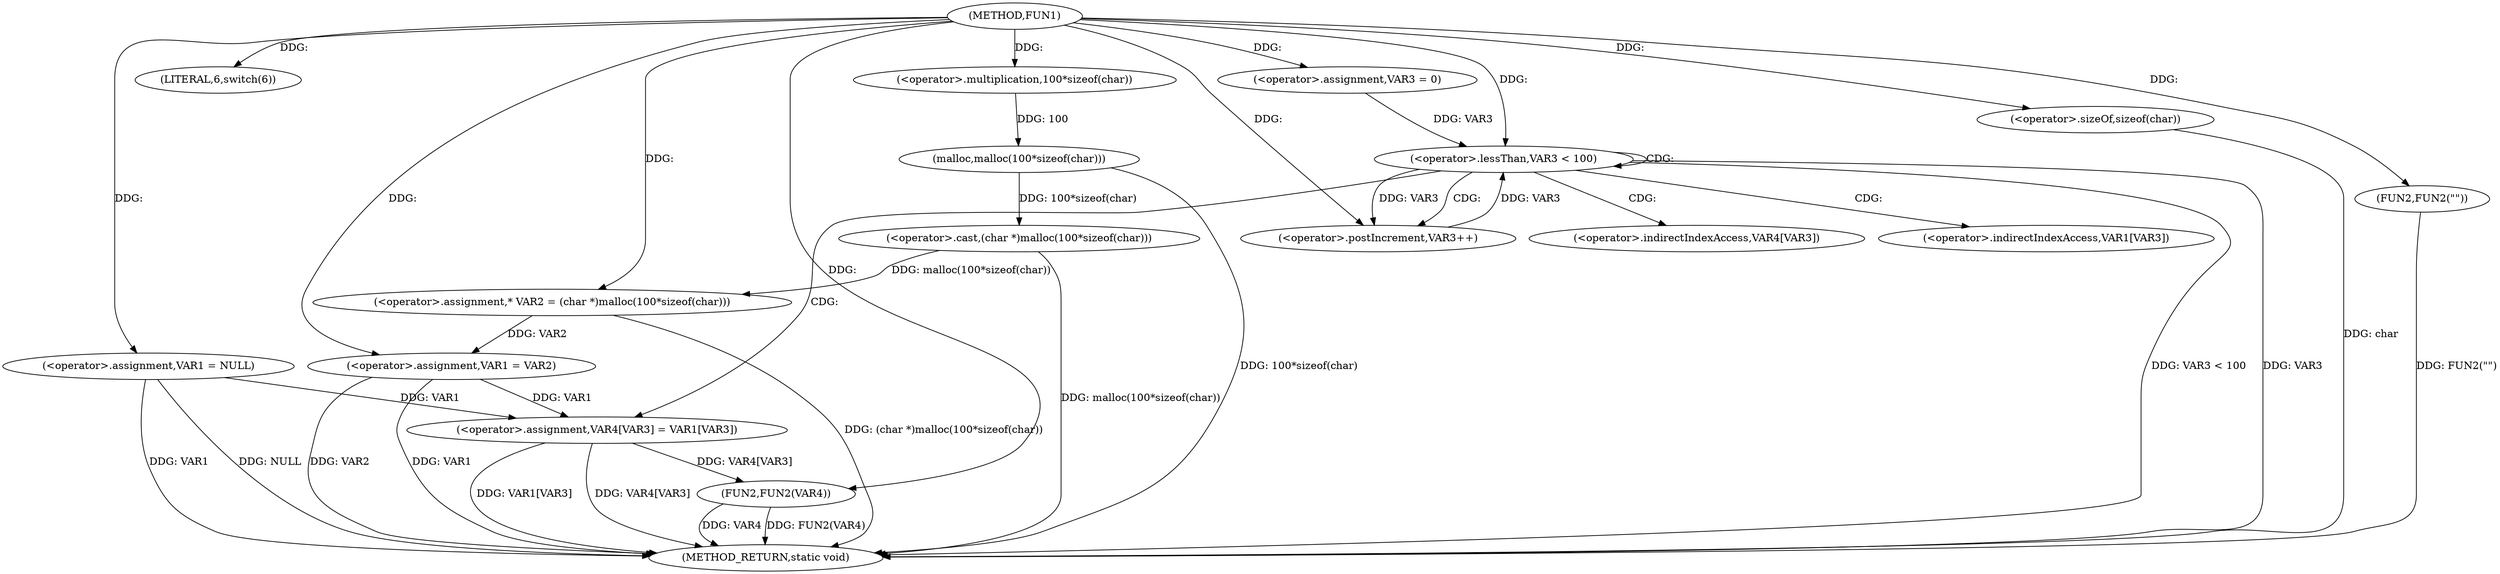 digraph FUN1 {  
"1000100" [label = "(METHOD,FUN1)" ]
"1000151" [label = "(METHOD_RETURN,static void)" ]
"1000103" [label = "(<operator>.assignment,VAR1 = NULL)" ]
"1000107" [label = "(LITERAL,6,switch(6))" ]
"1000112" [label = "(<operator>.assignment,* VAR2 = (char *)malloc(100*sizeof(char)))" ]
"1000114" [label = "(<operator>.cast,(char *)malloc(100*sizeof(char)))" ]
"1000116" [label = "(malloc,malloc(100*sizeof(char)))" ]
"1000117" [label = "(<operator>.multiplication,100*sizeof(char))" ]
"1000119" [label = "(<operator>.sizeOf,sizeof(char))" ]
"1000121" [label = "(<operator>.assignment,VAR1 = VAR2)" ]
"1000126" [label = "(FUN2,FUN2(\"\"))" ]
"1000133" [label = "(<operator>.assignment,VAR3 = 0)" ]
"1000136" [label = "(<operator>.lessThan,VAR3 < 100)" ]
"1000139" [label = "(<operator>.postIncrement,VAR3++)" ]
"1000142" [label = "(<operator>.assignment,VAR4[VAR3] = VAR1[VAR3])" ]
"1000149" [label = "(FUN2,FUN2(VAR4))" ]
"1000143" [label = "(<operator>.indirectIndexAccess,VAR4[VAR3])" ]
"1000146" [label = "(<operator>.indirectIndexAccess,VAR1[VAR3])" ]
  "1000116" -> "1000151"  [ label = "DDG: 100*sizeof(char)"] 
  "1000126" -> "1000151"  [ label = "DDG: FUN2(\"\")"] 
  "1000103" -> "1000151"  [ label = "DDG: VAR1"] 
  "1000103" -> "1000151"  [ label = "DDG: NULL"] 
  "1000112" -> "1000151"  [ label = "DDG: (char *)malloc(100*sizeof(char))"] 
  "1000149" -> "1000151"  [ label = "DDG: FUN2(VAR4)"] 
  "1000119" -> "1000151"  [ label = "DDG: char"] 
  "1000149" -> "1000151"  [ label = "DDG: VAR4"] 
  "1000142" -> "1000151"  [ label = "DDG: VAR1[VAR3]"] 
  "1000114" -> "1000151"  [ label = "DDG: malloc(100*sizeof(char))"] 
  "1000136" -> "1000151"  [ label = "DDG: VAR3"] 
  "1000121" -> "1000151"  [ label = "DDG: VAR2"] 
  "1000142" -> "1000151"  [ label = "DDG: VAR4[VAR3]"] 
  "1000136" -> "1000151"  [ label = "DDG: VAR3 < 100"] 
  "1000121" -> "1000151"  [ label = "DDG: VAR1"] 
  "1000100" -> "1000103"  [ label = "DDG: "] 
  "1000100" -> "1000107"  [ label = "DDG: "] 
  "1000114" -> "1000112"  [ label = "DDG: malloc(100*sizeof(char))"] 
  "1000100" -> "1000112"  [ label = "DDG: "] 
  "1000116" -> "1000114"  [ label = "DDG: 100*sizeof(char)"] 
  "1000117" -> "1000116"  [ label = "DDG: 100"] 
  "1000100" -> "1000117"  [ label = "DDG: "] 
  "1000100" -> "1000119"  [ label = "DDG: "] 
  "1000112" -> "1000121"  [ label = "DDG: VAR2"] 
  "1000100" -> "1000121"  [ label = "DDG: "] 
  "1000100" -> "1000126"  [ label = "DDG: "] 
  "1000100" -> "1000133"  [ label = "DDG: "] 
  "1000139" -> "1000136"  [ label = "DDG: VAR3"] 
  "1000133" -> "1000136"  [ label = "DDG: VAR3"] 
  "1000100" -> "1000136"  [ label = "DDG: "] 
  "1000136" -> "1000139"  [ label = "DDG: VAR3"] 
  "1000100" -> "1000139"  [ label = "DDG: "] 
  "1000103" -> "1000142"  [ label = "DDG: VAR1"] 
  "1000121" -> "1000142"  [ label = "DDG: VAR1"] 
  "1000142" -> "1000149"  [ label = "DDG: VAR4[VAR3]"] 
  "1000100" -> "1000149"  [ label = "DDG: "] 
  "1000136" -> "1000143"  [ label = "CDG: "] 
  "1000136" -> "1000142"  [ label = "CDG: "] 
  "1000136" -> "1000139"  [ label = "CDG: "] 
  "1000136" -> "1000146"  [ label = "CDG: "] 
  "1000136" -> "1000136"  [ label = "CDG: "] 
}
